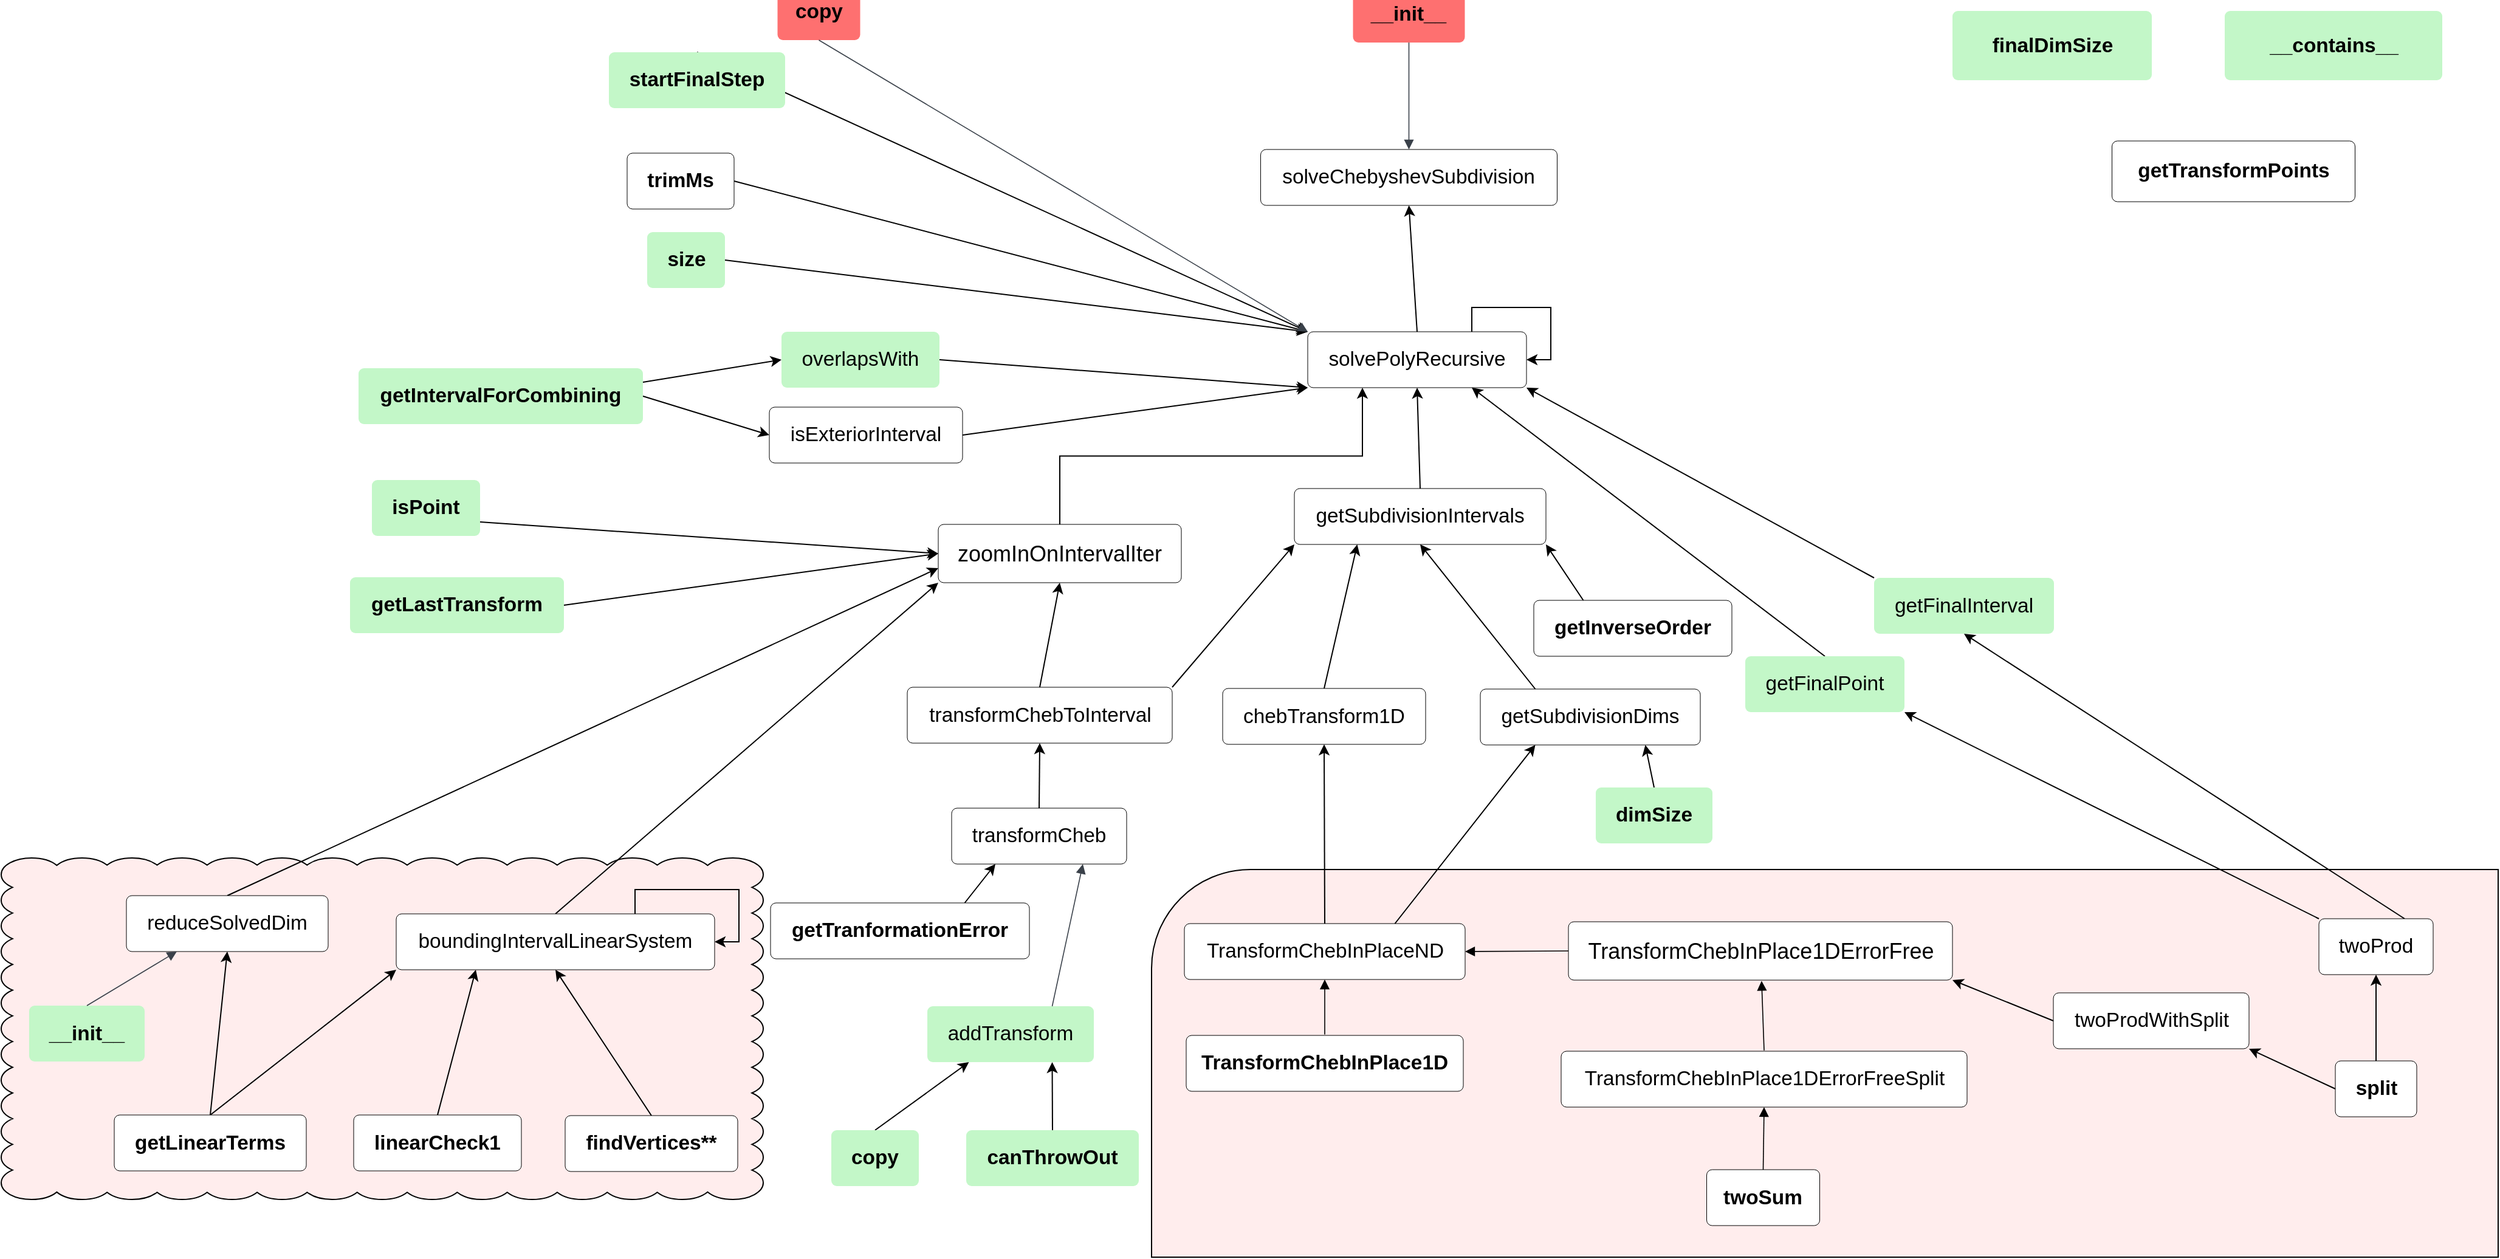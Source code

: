 <mxfile version="24.4.10" type="github">
  <diagram name="Page-1" id="2xOBJ3lYpVCcmvuiTEMW">
    <mxGraphModel dx="2448" dy="3115" grid="0" gridSize="10" guides="1" tooltips="1" connect="1" arrows="1" fold="1" page="0" pageScale="1" pageWidth="850" pageHeight="1100" math="0" shadow="0">
      <root>
        <mxCell id="0" />
        <mxCell id="1" parent="0" />
        <mxCell id="wNC5jkK5HLdgZE02Q9-H-7" value="" style="verticalLabelPosition=bottom;verticalAlign=top;html=1;shape=mxgraph.basic.corner_round_rect;dx=40.7;whiteSpace=wrap;fillColor=#FFEDED;" vertex="1" parent="1">
          <mxGeometry x="1089.5" y="-919.5" width="1108" height="319" as="geometry" />
        </mxCell>
        <mxCell id="wNC5jkK5HLdgZE02Q9-H-3" value="" style="whiteSpace=wrap;html=1;shape=mxgraph.basic.cloud_rect;fillColor=#FFEDED;" vertex="1" parent="1">
          <mxGeometry x="143" y="-929" width="627" height="281" as="geometry" />
        </mxCell>
        <mxCell id="gSzeJerURYjWZHmB3eWi-1" value="&lt;font style=&quot;font-size: 18px;&quot;&gt;TransformChebInPlace1DErrorFree&lt;/font&gt;" style="html=1;overflow=block;blockSpacing=1;whiteSpace=wrap;fontSize=16.7;spacing=9;rounded=1;absoluteArcSize=1;arcSize=9;strokeWidth=NaN;lucidId=dmvG5cYQ5Y~9;" parent="1" vertex="1">
          <mxGeometry x="1432.5" y="-876.5" width="316" height="48" as="geometry" />
        </mxCell>
        <mxCell id="gSzeJerURYjWZHmB3eWi-2" value="TransformChebInPlace1D" style="html=1;overflow=block;blockSpacing=1;whiteSpace=wrap;fontSize=16.7;fontStyle=1;spacing=9;rounded=1;absoluteArcSize=1;arcSize=9;strokeWidth=NaN;lucidId=knvGi8C9Tio3;" parent="1" vertex="1">
          <mxGeometry x="1118" y="-783" width="228" height="46" as="geometry" />
        </mxCell>
        <mxCell id="gSzeJerURYjWZHmB3eWi-3" value="TransformChebInPlace1DErrorFreeSplit" style="html=1;overflow=block;blockSpacing=1;whiteSpace=wrap;fontSize=16.7;spacing=9;rounded=1;absoluteArcSize=1;arcSize=9;strokeWidth=NaN;lucidId=InvGvLh.hRAc;" parent="1" vertex="1">
          <mxGeometry x="1426.5" y="-770" width="334" height="46" as="geometry" />
        </mxCell>
        <mxCell id="TFieeq6qcoloKsAf0FWk-28" style="edgeStyle=orthogonalEdgeStyle;rounded=0;orthogonalLoop=1;jettySize=auto;html=1;exitX=0.25;exitY=0;exitDx=0;exitDy=0;entryX=0.5;entryY=1;entryDx=0;entryDy=0;noEdgeStyle=1;orthogonal=1;" parent="1" source="gSzeJerURYjWZHmB3eWi-39" target="gSzeJerURYjWZHmB3eWi-36" edge="1">
          <mxGeometry relative="1" as="geometry">
            <mxPoint x="1819.5" y="-879.0" as="targetPoint" />
          </mxGeometry>
        </mxCell>
        <mxCell id="gSzeJerURYjWZHmB3eWi-70" style="edgeStyle=orthogonalEdgeStyle;rounded=0;orthogonalLoop=1;jettySize=auto;html=1;exitX=0.5;exitY=0;exitDx=0;exitDy=0;entryX=0.75;entryY=1;entryDx=0;entryDy=0;noEdgeStyle=1;orthogonal=1;" parent="1" source="gSzeJerURYjWZHmB3eWi-6" target="gSzeJerURYjWZHmB3eWi-7" edge="1">
          <mxGeometry relative="1" as="geometry" />
        </mxCell>
        <mxCell id="gSzeJerURYjWZHmB3eWi-6" value="&lt;b&gt;canThrowOut&lt;/b&gt;" style="html=1;overflow=block;blockSpacing=1;whiteSpace=wrap;fontSize=16.7;spacing=9;strokeColor=#unset;fillOpacity=100;rounded=1;absoluteArcSize=1;arcSize=9;fillColor=#c3f7c8;strokeWidth=NaN;lucidId=buvGreV.Rbld;" parent="1" vertex="1">
          <mxGeometry x="937" y="-705" width="142" height="46" as="geometry" />
        </mxCell>
        <mxCell id="TFieeq6qcoloKsAf0FWk-25" style="edgeStyle=orthogonalEdgeStyle;rounded=0;orthogonalLoop=1;jettySize=auto;html=1;exitX=1;exitY=0.5;exitDx=0;exitDy=0;entryX=0;entryY=0.5;entryDx=0;entryDy=0;noEdgeStyle=1;orthogonal=1;" parent="1" source="gSzeJerURYjWZHmB3eWi-8" target="gSzeJerURYjWZHmB3eWi-35" edge="1">
          <mxGeometry relative="1" as="geometry" />
        </mxCell>
        <mxCell id="gSzeJerURYjWZHmB3eWi-8" value="&lt;b&gt;getLastTransform&lt;/b&gt;" style="html=1;overflow=block;blockSpacing=1;whiteSpace=wrap;fontSize=16.7;spacing=9;strokeColor=#unset;fillOpacity=100;rounded=1;absoluteArcSize=1;arcSize=9;fillColor=#c3f7c8;strokeWidth=NaN;lucidId=nuvG4u6pJSBF;" parent="1" vertex="1">
          <mxGeometry x="430" y="-1160" width="176" height="46" as="geometry" />
        </mxCell>
        <mxCell id="gSzeJerURYjWZHmB3eWi-73" style="edgeStyle=orthogonalEdgeStyle;rounded=0;orthogonalLoop=1;jettySize=auto;html=1;exitX=1;exitY=0.5;exitDx=0;exitDy=0;entryX=0;entryY=0;entryDx=0;entryDy=0;noEdgeStyle=1;orthogonal=1;" parent="1" source="gSzeJerURYjWZHmB3eWi-9" target="gSzeJerURYjWZHmB3eWi-42" edge="1">
          <mxGeometry relative="1" as="geometry" />
        </mxCell>
        <mxCell id="gSzeJerURYjWZHmB3eWi-9" value="&lt;b&gt;size&lt;/b&gt;" style="html=1;overflow=block;blockSpacing=1;whiteSpace=wrap;fontSize=16.7;spacing=9;strokeColor=#unset;fillOpacity=100;rounded=1;absoluteArcSize=1;arcSize=9;fillColor=#c3f7c8;strokeWidth=NaN;lucidId=puvGT1JNjFwU;" parent="1" vertex="1">
          <mxGeometry x="674.5" y="-1444" width="64" height="46" as="geometry" />
        </mxCell>
        <mxCell id="gSzeJerURYjWZHmB3eWi-74" style="edgeStyle=orthogonalEdgeStyle;rounded=0;orthogonalLoop=1;jettySize=auto;html=1;exitX=0.5;exitY=0;exitDx=0;exitDy=0;entryX=0.75;entryY=1;entryDx=0;entryDy=0;noEdgeStyle=1;orthogonal=1;" parent="1" source="gSzeJerURYjWZHmB3eWi-10" target="gSzeJerURYjWZHmB3eWi-39" edge="1">
          <mxGeometry relative="1" as="geometry" />
        </mxCell>
        <mxCell id="gSzeJerURYjWZHmB3eWi-10" value="&lt;b&gt;dimSize&lt;/b&gt;" style="html=1;overflow=block;blockSpacing=1;whiteSpace=wrap;fontSize=16.7;spacing=9;strokeColor=#unset;fillOpacity=100;rounded=1;absoluteArcSize=1;arcSize=9;fillColor=#c3f7c8;strokeWidth=NaN;lucidId=quvGLQl-J0F1;" parent="1" vertex="1">
          <mxGeometry x="1455" y="-987" width="96" height="46" as="geometry" />
        </mxCell>
        <mxCell id="gSzeJerURYjWZHmB3eWi-11" value="&lt;b&gt;finalDimSize&lt;/b&gt;" style="html=1;overflow=block;blockSpacing=1;whiteSpace=wrap;fontSize=16.7;spacing=9;strokeColor=#unset;fillOpacity=100;rounded=1;absoluteArcSize=1;arcSize=9;fillColor=#c3f7c8;strokeWidth=NaN;lucidId=quvGL2XS0uKx;" parent="1" vertex="1">
          <mxGeometry x="1748.5" y="-1626" width="164" height="57" as="geometry" />
        </mxCell>
        <mxCell id="gSzeJerURYjWZHmB3eWi-76" style="edgeStyle=orthogonalEdgeStyle;rounded=0;orthogonalLoop=1;jettySize=auto;html=1;exitX=0.5;exitY=0;exitDx=0;exitDy=0;entryX=0.25;entryY=1;entryDx=0;entryDy=0;noEdgeStyle=1;orthogonal=1;" parent="1" source="gSzeJerURYjWZHmB3eWi-12" target="gSzeJerURYjWZHmB3eWi-7" edge="1">
          <mxGeometry relative="1" as="geometry" />
        </mxCell>
        <mxCell id="gSzeJerURYjWZHmB3eWi-77" style="edgeStyle=orthogonalEdgeStyle;rounded=0;orthogonalLoop=1;jettySize=auto;html=1;exitX=1;exitY=0;exitDx=0;exitDy=0;entryX=0;entryY=1;entryDx=0;entryDy=0;noEdgeStyle=1;orthogonal=1;" parent="1" source="gSzeJerURYjWZHmB3eWi-32" target="gSzeJerURYjWZHmB3eWi-36" edge="1">
          <mxGeometry relative="1" as="geometry" />
        </mxCell>
        <mxCell id="gSzeJerURYjWZHmB3eWi-13" value="&lt;b&gt;__init__&lt;/b&gt;" style="html=1;overflow=block;blockSpacing=1;whiteSpace=wrap;fontSize=16.7;spacing=9;strokeColor=#unset;fillOpacity=100;rounded=1;absoluteArcSize=1;arcSize=9;fillColor=#c3f7c8;strokeWidth=NaN;lucidId=suvG-t2MyoY1;" parent="1" vertex="1">
          <mxGeometry x="166" y="-807.5" width="95" height="46" as="geometry" />
        </mxCell>
        <mxCell id="gSzeJerURYjWZHmB3eWi-67" style="edgeStyle=orthogonalEdgeStyle;rounded=0;orthogonalLoop=1;jettySize=auto;html=1;entryX=1;entryY=1;entryDx=0;entryDy=0;noEdgeStyle=1;orthogonal=1;" parent="1" source="gSzeJerURYjWZHmB3eWi-14" target="gSzeJerURYjWZHmB3eWi-42" edge="1">
          <mxGeometry relative="1" as="geometry" />
        </mxCell>
        <mxCell id="gSzeJerURYjWZHmB3eWi-14" value="getFinalInterval" style="html=1;overflow=block;blockSpacing=1;whiteSpace=wrap;fontSize=16.7;spacing=9;strokeColor=#unset;fillOpacity=100;rounded=1;absoluteArcSize=1;arcSize=9;fillColor=#c3f7c8;strokeWidth=NaN;lucidId=suvGv4NV8.5e;" parent="1" vertex="1">
          <mxGeometry x="1684.001" y="-1159.5" width="148" height="46" as="geometry" />
        </mxCell>
        <mxCell id="gSzeJerURYjWZHmB3eWi-71" style="edgeStyle=orthogonalEdgeStyle;rounded=0;orthogonalLoop=1;jettySize=auto;html=1;exitX=0.5;exitY=0;exitDx=0;exitDy=0;entryX=0.75;entryY=1;entryDx=0;entryDy=0;noEdgeStyle=1;orthogonal=1;" parent="1" source="gSzeJerURYjWZHmB3eWi-15" target="gSzeJerURYjWZHmB3eWi-42" edge="1">
          <mxGeometry relative="1" as="geometry" />
        </mxCell>
        <mxCell id="gSzeJerURYjWZHmB3eWi-15" value="getFinalPoint" style="html=1;overflow=block;blockSpacing=1;whiteSpace=wrap;fontSize=16.7;spacing=9;strokeColor=#unset;fillOpacity=100;rounded=1;absoluteArcSize=1;arcSize=9;fillColor=#c3f7c8;strokeWidth=NaN;lucidId=tuvGn-9A5tx1;" parent="1" vertex="1">
          <mxGeometry x="1578" y="-1095" width="131" height="46" as="geometry" />
        </mxCell>
        <mxCell id="gSzeJerURYjWZHmB3eWi-16" value="&lt;b&gt;__contains__&lt;/b&gt;" style="html=1;overflow=block;blockSpacing=1;whiteSpace=wrap;fontSize=16.7;spacing=9;strokeColor=#unset;fillOpacity=100;rounded=1;absoluteArcSize=1;arcSize=9;fillColor=#c3f7c8;strokeWidth=NaN;lucidId=6wvGI3m5uPQ6;" parent="1" vertex="1">
          <mxGeometry x="1972.5" y="-1626" width="179" height="57" as="geometry" />
        </mxCell>
        <mxCell id="gSzeJerURYjWZHmB3eWi-85" style="edgeStyle=orthogonalEdgeStyle;rounded=0;orthogonalLoop=1;jettySize=auto;html=1;exitX=1;exitY=0.5;exitDx=0;exitDy=0;entryX=0;entryY=1;entryDx=0;entryDy=0;noEdgeStyle=1;orthogonal=1;" parent="1" source="gSzeJerURYjWZHmB3eWi-17" target="gSzeJerURYjWZHmB3eWi-42" edge="1">
          <mxGeometry relative="1" as="geometry" />
        </mxCell>
        <mxCell id="gSzeJerURYjWZHmB3eWi-17" value="overlapsWith" style="html=1;overflow=block;blockSpacing=1;whiteSpace=wrap;fontSize=16.7;spacing=9;strokeColor=#unset;fillOpacity=100;rounded=1;absoluteArcSize=1;arcSize=9;fillColor=#c3f7c8;strokeWidth=NaN;lucidId=6wvGPlVbQx5Q;" parent="1" vertex="1">
          <mxGeometry x="785" y="-1362" width="130" height="46" as="geometry" />
        </mxCell>
        <mxCell id="gSzeJerURYjWZHmB3eWi-86" style="edgeStyle=orthogonalEdgeStyle;rounded=0;orthogonalLoop=1;jettySize=auto;html=1;exitX=1;exitY=0.75;exitDx=0;exitDy=0;entryX=0;entryY=0.5;entryDx=0;entryDy=0;noEdgeStyle=1;orthogonal=1;" parent="1" source="gSzeJerURYjWZHmB3eWi-18" target="gSzeJerURYjWZHmB3eWi-35" edge="1">
          <mxGeometry relative="1" as="geometry" />
        </mxCell>
        <mxCell id="gSzeJerURYjWZHmB3eWi-18" value="&lt;b&gt;isPoint&lt;/b&gt;" style="html=1;overflow=block;blockSpacing=1;whiteSpace=wrap;fontSize=16.7;spacing=9;strokeColor=#unset;fillOpacity=100;rounded=1;absoluteArcSize=1;arcSize=9;fillColor=#c3f7c8;strokeWidth=NaN;lucidId=7wvGUOvPoK2R;" parent="1" vertex="1">
          <mxGeometry x="448" y="-1240" width="89" height="46" as="geometry" />
        </mxCell>
        <mxCell id="gSzeJerURYjWZHmB3eWi-88" style="edgeStyle=orthogonalEdgeStyle;rounded=0;orthogonalLoop=1;jettySize=auto;html=1;exitX=0.5;exitY=0;exitDx=0;exitDy=0;noEdgeStyle=1;orthogonal=1;entryX=0;entryY=0;entryDx=0;entryDy=0;" parent="1" source="gSzeJerURYjWZHmB3eWi-19" target="gSzeJerURYjWZHmB3eWi-42" edge="1">
          <mxGeometry relative="1" as="geometry">
            <mxPoint x="1246" y="-1338" as="targetPoint" />
          </mxGeometry>
        </mxCell>
        <mxCell id="gSzeJerURYjWZHmB3eWi-19" value="&lt;b&gt;startFinalStep&lt;/b&gt;" style="html=1;overflow=block;blockSpacing=1;whiteSpace=wrap;fontSize=16.7;spacing=9;strokeColor=#unset;fillOpacity=100;rounded=1;absoluteArcSize=1;arcSize=9;fillColor=#c3f7c8;strokeWidth=NaN;lucidId=BxvG~84AOXuV;" parent="1" vertex="1">
          <mxGeometry x="643" y="-1592" width="145" height="46" as="geometry" />
        </mxCell>
        <mxCell id="gSzeJerURYjWZHmB3eWi-84" style="edgeStyle=orthogonalEdgeStyle;rounded=0;orthogonalLoop=1;jettySize=auto;html=1;exitX=1;exitY=0.25;exitDx=0;exitDy=0;entryX=0;entryY=0.5;entryDx=0;entryDy=0;noEdgeStyle=1;orthogonal=1;" parent="1" source="gSzeJerURYjWZHmB3eWi-20" target="gSzeJerURYjWZHmB3eWi-17" edge="1">
          <mxGeometry relative="1" as="geometry" />
        </mxCell>
        <mxCell id="gSzeJerURYjWZHmB3eWi-89" style="edgeStyle=orthogonalEdgeStyle;rounded=0;orthogonalLoop=1;jettySize=auto;html=1;exitX=1;exitY=0.5;exitDx=0;exitDy=0;noEdgeStyle=1;orthogonal=1;entryX=0;entryY=0.5;entryDx=0;entryDy=0;" parent="1" source="gSzeJerURYjWZHmB3eWi-20" target="gSzeJerURYjWZHmB3eWi-43" edge="1">
          <mxGeometry relative="1" as="geometry" />
        </mxCell>
        <mxCell id="gSzeJerURYjWZHmB3eWi-20" value="&lt;b&gt;getIntervalForCombining&lt;/b&gt;" style="html=1;overflow=block;blockSpacing=1;whiteSpace=wrap;fontSize=16.7;spacing=9;strokeColor=#unset;fillOpacity=100;rounded=1;absoluteArcSize=1;arcSize=9;fillColor=#c3f7c8;strokeWidth=NaN;lucidId=JxvG9e4FdInQ;" parent="1" vertex="1">
          <mxGeometry x="437" y="-1332" width="234" height="46" as="geometry" />
        </mxCell>
        <mxCell id="gSzeJerURYjWZHmB3eWi-93" style="edgeStyle=orthogonalEdgeStyle;rounded=0;orthogonalLoop=1;jettySize=auto;html=1;exitX=0.5;exitY=0;exitDx=0;exitDy=0;entryX=0.5;entryY=1;entryDx=0;entryDy=0;noEdgeStyle=1;orthogonal=1;" parent="1" source="gSzeJerURYjWZHmB3eWi-21" target="gSzeJerURYjWZHmB3eWi-24" edge="1">
          <mxGeometry relative="1" as="geometry" />
        </mxCell>
        <mxCell id="gSzeJerURYjWZHmB3eWi-21" value="&lt;b&gt;findVertices**&lt;/b&gt;" style="html=1;overflow=block;blockSpacing=1;whiteSpace=wrap;fontSize=16.7;spacing=9;rounded=1;absoluteArcSize=1;arcSize=9;strokeWidth=NaN;lucidId=LxvGKE6caGs9;" parent="1" vertex="1">
          <mxGeometry x="607" y="-717" width="142" height="46" as="geometry" />
        </mxCell>
        <mxCell id="gSzeJerURYjWZHmB3eWi-91" style="edgeStyle=orthogonalEdgeStyle;rounded=0;orthogonalLoop=1;jettySize=auto;html=1;exitX=0.5;exitY=0;exitDx=0;exitDy=0;noEdgeStyle=1;orthogonal=1;" parent="1" source="gSzeJerURYjWZHmB3eWi-22" target="gSzeJerURYjWZHmB3eWi-24" edge="1">
          <mxGeometry relative="1" as="geometry" />
        </mxCell>
        <mxCell id="gSzeJerURYjWZHmB3eWi-92" style="edgeStyle=orthogonalEdgeStyle;rounded=0;orthogonalLoop=1;jettySize=auto;html=1;exitX=0.5;exitY=0;exitDx=0;exitDy=0;entryX=0.5;entryY=1;entryDx=0;entryDy=0;noEdgeStyle=1;orthogonal=1;" parent="1" source="gSzeJerURYjWZHmB3eWi-22" target="gSzeJerURYjWZHmB3eWi-33" edge="1">
          <mxGeometry relative="1" as="geometry" />
        </mxCell>
        <mxCell id="gSzeJerURYjWZHmB3eWi-22" value="&lt;b&gt;getLinearTerms&lt;/b&gt;" style="html=1;overflow=block;blockSpacing=1;whiteSpace=wrap;fontSize=16.7;spacing=9;rounded=1;absoluteArcSize=1;arcSize=9;strokeWidth=NaN;lucidId=MxvGIrtS~3qU;" parent="1" vertex="1">
          <mxGeometry x="236" y="-717.5" width="158" height="46" as="geometry" />
        </mxCell>
        <mxCell id="gSzeJerURYjWZHmB3eWi-94" style="edgeStyle=orthogonalEdgeStyle;rounded=0;orthogonalLoop=1;jettySize=auto;html=1;exitX=0.5;exitY=0;exitDx=0;exitDy=0;entryX=0.25;entryY=1;entryDx=0;entryDy=0;noEdgeStyle=1;orthogonal=1;" parent="1" source="gSzeJerURYjWZHmB3eWi-23" target="gSzeJerURYjWZHmB3eWi-24" edge="1">
          <mxGeometry relative="1" as="geometry" />
        </mxCell>
        <mxCell id="gSzeJerURYjWZHmB3eWi-23" value="&lt;b&gt;linearCheck1&lt;/b&gt;" style="html=1;overflow=block;blockSpacing=1;whiteSpace=wrap;fontSize=16.7;spacing=9;rounded=1;absoluteArcSize=1;arcSize=9;strokeWidth=NaN;lucidId=wzvGRfacYVgM;" parent="1" vertex="1">
          <mxGeometry x="433" y="-717.5" width="138" height="46" as="geometry" />
        </mxCell>
        <mxCell id="gSzeJerURYjWZHmB3eWi-96" style="edgeStyle=orthogonalEdgeStyle;rounded=0;orthogonalLoop=1;jettySize=auto;html=1;exitX=0.5;exitY=0;exitDx=0;exitDy=0;entryX=0;entryY=1;entryDx=0;entryDy=0;noEdgeStyle=1;orthogonal=1;" parent="1" source="gSzeJerURYjWZHmB3eWi-24" target="gSzeJerURYjWZHmB3eWi-35" edge="1">
          <mxGeometry relative="1" as="geometry" />
        </mxCell>
        <mxCell id="gSzeJerURYjWZHmB3eWi-24" value="boundingIntervalLinearSystem" style="html=1;overflow=block;blockSpacing=1;whiteSpace=wrap;fontSize=16.7;spacing=9;rounded=1;absoluteArcSize=1;arcSize=9;strokeWidth=NaN;lucidId=xzvGvidBtGLh;" parent="1" vertex="1">
          <mxGeometry x="468" y="-883" width="262" height="46" as="geometry" />
        </mxCell>
        <mxCell id="gSzeJerURYjWZHmB3eWi-25" value="twoSum" style="html=1;overflow=block;blockSpacing=1;whiteSpace=wrap;fontSize=16.7;fontStyle=1;spacing=9;rounded=1;absoluteArcSize=1;arcSize=9;strokeWidth=NaN;lucidId=yzvG6f040fgA;direction=south;" parent="1" vertex="1">
          <mxGeometry x="1546.25" y="-672.5" width="93" height="46" as="geometry" />
        </mxCell>
        <mxCell id="TFieeq6qcoloKsAf0FWk-13" style="edgeStyle=orthogonalEdgeStyle;rounded=0;orthogonalLoop=1;jettySize=auto;html=1;exitX=0;exitY=0.5;exitDx=0;exitDy=0;entryX=1;entryY=1;entryDx=0;entryDy=0;noEdgeStyle=1;orthogonal=1;" parent="1" source="gSzeJerURYjWZHmB3eWi-26" target="gSzeJerURYjWZHmB3eWi-1" edge="1">
          <mxGeometry relative="1" as="geometry" />
        </mxCell>
        <mxCell id="gSzeJerURYjWZHmB3eWi-26" value="twoProdWithSplit" style="html=1;overflow=block;blockSpacing=1;whiteSpace=wrap;fontSize=16.7;spacing=9;rounded=1;absoluteArcSize=1;arcSize=9;strokeWidth=NaN;lucidId=VDvGAaUtZtoz;" parent="1" vertex="1">
          <mxGeometry x="1831.5" y="-818" width="161" height="46" as="geometry" />
        </mxCell>
        <mxCell id="TFieeq6qcoloKsAf0FWk-10" style="edgeStyle=orthogonalEdgeStyle;rounded=0;orthogonalLoop=1;jettySize=auto;html=1;exitX=0.75;exitY=0;exitDx=0;exitDy=0;entryX=0.5;entryY=1;entryDx=0;entryDy=0;noEdgeStyle=1;orthogonal=1;" parent="1" source="gSzeJerURYjWZHmB3eWi-27" target="gSzeJerURYjWZHmB3eWi-14" edge="1">
          <mxGeometry relative="1" as="geometry" />
        </mxCell>
        <mxCell id="TFieeq6qcoloKsAf0FWk-11" style="edgeStyle=orthogonalEdgeStyle;rounded=0;orthogonalLoop=1;jettySize=auto;html=1;exitX=0;exitY=0;exitDx=0;exitDy=0;entryX=1;entryY=1;entryDx=0;entryDy=0;noEdgeStyle=1;orthogonal=1;" parent="1" source="gSzeJerURYjWZHmB3eWi-27" target="gSzeJerURYjWZHmB3eWi-15" edge="1">
          <mxGeometry relative="1" as="geometry" />
        </mxCell>
        <mxCell id="gSzeJerURYjWZHmB3eWi-27" value="&lt;span style=&quot;font-weight: normal;&quot;&gt;twoProd&lt;/span&gt;" style="html=1;overflow=block;blockSpacing=1;whiteSpace=wrap;fontSize=16.7;fontStyle=1;spacing=9;rounded=1;absoluteArcSize=1;arcSize=9;strokeWidth=NaN;lucidId=VDvGA5.Qc8Cz;" parent="1" vertex="1">
          <mxGeometry x="2050" y="-879" width="94" height="46" as="geometry" />
        </mxCell>
        <mxCell id="TFieeq6qcoloKsAf0FWk-7" style="edgeStyle=orthogonalEdgeStyle;rounded=0;orthogonalLoop=1;jettySize=auto;html=1;exitX=0.5;exitY=0;exitDx=0;exitDy=0;entryX=0.5;entryY=1;entryDx=0;entryDy=0;noEdgeStyle=1;orthogonal=1;" parent="1" source="gSzeJerURYjWZHmB3eWi-28" target="gSzeJerURYjWZHmB3eWi-27" edge="1">
          <mxGeometry relative="1" as="geometry" />
        </mxCell>
        <mxCell id="TFieeq6qcoloKsAf0FWk-8" style="edgeStyle=orthogonalEdgeStyle;rounded=0;orthogonalLoop=1;jettySize=auto;html=1;exitX=0;exitY=0.5;exitDx=0;exitDy=0;entryX=1;entryY=1;entryDx=0;entryDy=0;noEdgeStyle=1;orthogonal=1;" parent="1" source="gSzeJerURYjWZHmB3eWi-28" target="gSzeJerURYjWZHmB3eWi-26" edge="1">
          <mxGeometry relative="1" as="geometry" />
        </mxCell>
        <mxCell id="gSzeJerURYjWZHmB3eWi-28" value="&lt;b&gt;split&lt;/b&gt;" style="html=1;overflow=block;blockSpacing=1;whiteSpace=wrap;fontSize=16.7;spacing=9;rounded=1;absoluteArcSize=1;arcSize=9;strokeWidth=NaN;lucidId=WDvGiFP1AxDj;" parent="1" vertex="1">
          <mxGeometry x="2063.5" y="-762" width="67" height="46" as="geometry" />
        </mxCell>
        <mxCell id="gSzeJerURYjWZHmB3eWi-29" value="&lt;b&gt;getTransformPoints&lt;/b&gt;" style="html=1;overflow=block;blockSpacing=1;whiteSpace=wrap;fontSize=16.7;spacing=9;rounded=1;absoluteArcSize=1;arcSize=9;strokeWidth=NaN;lucidId=fEvGb1Bfr2xH;" parent="1" vertex="1">
          <mxGeometry x="1879.75" y="-1519" width="200" height="50" as="geometry" />
        </mxCell>
        <mxCell id="TFieeq6qcoloKsAf0FWk-14" style="edgeStyle=orthogonalEdgeStyle;rounded=0;orthogonalLoop=1;jettySize=auto;html=1;exitX=0.75;exitY=0;exitDx=0;exitDy=0;entryX=0.25;entryY=1;entryDx=0;entryDy=0;noEdgeStyle=1;orthogonal=1;" parent="1" source="gSzeJerURYjWZHmB3eWi-30" target="gSzeJerURYjWZHmB3eWi-31" edge="1">
          <mxGeometry relative="1" as="geometry" />
        </mxCell>
        <mxCell id="gSzeJerURYjWZHmB3eWi-30" value="&lt;b&gt;getTranformationError&lt;/b&gt;" style="html=1;overflow=block;blockSpacing=1;whiteSpace=wrap;fontSize=16.7;spacing=9;rounded=1;absoluteArcSize=1;arcSize=9;strokeWidth=NaN;lucidId=pEvGscRFcPzu;" parent="1" vertex="1">
          <mxGeometry x="776" y="-892" width="213" height="46" as="geometry" />
        </mxCell>
        <mxCell id="TFieeq6qcoloKsAf0FWk-16" style="edgeStyle=orthogonalEdgeStyle;rounded=0;orthogonalLoop=1;jettySize=auto;html=1;exitX=0.5;exitY=0;exitDx=0;exitDy=0;entryX=0.5;entryY=1;entryDx=0;entryDy=0;noEdgeStyle=1;orthogonal=1;" parent="1" source="gSzeJerURYjWZHmB3eWi-31" target="gSzeJerURYjWZHmB3eWi-32" edge="1">
          <mxGeometry relative="1" as="geometry" />
        </mxCell>
        <mxCell id="TFieeq6qcoloKsAf0FWk-18" style="edgeStyle=orthogonalEdgeStyle;rounded=0;orthogonalLoop=1;jettySize=auto;html=1;exitX=0.5;exitY=0;exitDx=0;exitDy=0;entryX=0.5;entryY=1;entryDx=0;entryDy=0;noEdgeStyle=1;orthogonal=1;" parent="1" source="gSzeJerURYjWZHmB3eWi-32" target="gSzeJerURYjWZHmB3eWi-35" edge="1">
          <mxGeometry relative="1" as="geometry" />
        </mxCell>
        <mxCell id="gSzeJerURYjWZHmB3eWi-97" style="edgeStyle=orthogonalEdgeStyle;rounded=0;orthogonalLoop=1;jettySize=auto;html=1;exitX=0.5;exitY=0;exitDx=0;exitDy=0;entryX=0;entryY=0.75;entryDx=0;entryDy=0;noEdgeStyle=1;orthogonal=1;" parent="1" source="gSzeJerURYjWZHmB3eWi-33" target="gSzeJerURYjWZHmB3eWi-35" edge="1">
          <mxGeometry relative="1" as="geometry" />
        </mxCell>
        <mxCell id="gSzeJerURYjWZHmB3eWi-33" value="reduceSolvedDim" style="html=1;overflow=block;blockSpacing=1;whiteSpace=wrap;fontSize=16.7;spacing=9;rounded=1;absoluteArcSize=1;arcSize=9;strokeWidth=NaN;lucidId=SEvGeNP.ry0q;" parent="1" vertex="1">
          <mxGeometry x="246" y="-898" width="166" height="46" as="geometry" />
        </mxCell>
        <mxCell id="TFieeq6qcoloKsAf0FWk-27" style="edgeStyle=orthogonalEdgeStyle;rounded=0;orthogonalLoop=1;jettySize=auto;html=1;exitX=0.5;exitY=0;exitDx=0;exitDy=0;entryX=0.25;entryY=1;entryDx=0;entryDy=0;noEdgeStyle=1;orthogonal=1;" parent="1" source="gSzeJerURYjWZHmB3eWi-34" target="gSzeJerURYjWZHmB3eWi-36" edge="1">
          <mxGeometry relative="1" as="geometry" />
        </mxCell>
        <mxCell id="gSzeJerURYjWZHmB3eWi-34" value="chebTransform1D" style="html=1;overflow=block;blockSpacing=1;whiteSpace=wrap;fontSize=16.7;spacing=9;rounded=1;absoluteArcSize=1;arcSize=9;strokeWidth=NaN;lucidId=tFvGEyg3GKGr;" parent="1" vertex="1">
          <mxGeometry x="1148" y="-1068.5" width="167" height="46" as="geometry" />
        </mxCell>
        <mxCell id="TFieeq6qcoloKsAf0FWk-97" style="edgeStyle=orthogonalEdgeStyle;rounded=0;orthogonalLoop=1;jettySize=auto;html=1;exitX=0.5;exitY=0;exitDx=0;exitDy=0;entryX=0.25;entryY=1;entryDx=0;entryDy=0;" parent="1" source="gSzeJerURYjWZHmB3eWi-35" target="gSzeJerURYjWZHmB3eWi-42" edge="1">
          <mxGeometry relative="1" as="geometry" />
        </mxCell>
        <mxCell id="gSzeJerURYjWZHmB3eWi-35" value="&lt;font style=&quot;font-size: 18px;&quot;&gt;zoomInOnIntervalIter&lt;/font&gt;" style="html=1;overflow=block;blockSpacing=1;whiteSpace=wrap;fontSize=13;spacing=9;rounded=1;absoluteArcSize=1;arcSize=9;strokeWidth=NaN;lucidId=FFvGuSMelD0~;" parent="1" vertex="1">
          <mxGeometry x="914" y="-1203.5" width="200" height="48" as="geometry" />
        </mxCell>
        <mxCell id="TFieeq6qcoloKsAf0FWk-34" style="edgeStyle=orthogonalEdgeStyle;rounded=0;orthogonalLoop=1;jettySize=auto;html=1;exitX=0.5;exitY=0;exitDx=0;exitDy=0;entryX=0.5;entryY=1;entryDx=0;entryDy=0;noEdgeStyle=1;orthogonal=1;" parent="1" source="gSzeJerURYjWZHmB3eWi-36" target="gSzeJerURYjWZHmB3eWi-42" edge="1">
          <mxGeometry relative="1" as="geometry" />
        </mxCell>
        <mxCell id="gSzeJerURYjWZHmB3eWi-36" value="getSubdivisionIntervals" style="html=1;overflow=block;blockSpacing=1;whiteSpace=wrap;fontSize=16.7;spacing=9;rounded=1;absoluteArcSize=1;arcSize=9;strokeWidth=NaN;lucidId=HFvGc6xOQL68;" parent="1" vertex="1">
          <mxGeometry x="1207" y="-1233" width="207" height="46" as="geometry" />
        </mxCell>
        <mxCell id="TFieeq6qcoloKsAf0FWk-31" style="edgeStyle=orthogonalEdgeStyle;rounded=0;orthogonalLoop=1;jettySize=auto;html=1;exitX=0.25;exitY=0;exitDx=0;exitDy=0;entryX=1;entryY=1;entryDx=0;entryDy=0;noEdgeStyle=1;orthogonal=1;" parent="1" source="gSzeJerURYjWZHmB3eWi-38" target="gSzeJerURYjWZHmB3eWi-36" edge="1">
          <mxGeometry relative="1" as="geometry" />
        </mxCell>
        <mxCell id="gSzeJerURYjWZHmB3eWi-38" value="&lt;b&gt;getInverseOrder&lt;/b&gt;" style="html=1;overflow=block;blockSpacing=1;whiteSpace=wrap;fontSize=16.7;spacing=9;rounded=1;absoluteArcSize=1;arcSize=9;strokeWidth=NaN;lucidId=IFvGjFz1BOfG;" parent="1" vertex="1">
          <mxGeometry x="1404" y="-1141" width="163" height="46" as="geometry" />
        </mxCell>
        <mxCell id="gSzeJerURYjWZHmB3eWi-41" value="solveChebyshevSubdivision" style="html=1;overflow=block;blockSpacing=1;whiteSpace=wrap;fontSize=16.7;spacing=9;rounded=1;absoluteArcSize=1;arcSize=9;strokeWidth=NaN;lucidId=vGvGQogFolLe;" parent="1" vertex="1">
          <mxGeometry x="1179.25" y="-1512" width="244" height="46" as="geometry" />
        </mxCell>
        <mxCell id="TFieeq6qcoloKsAf0FWk-40" style="edgeStyle=orthogonalEdgeStyle;rounded=0;orthogonalLoop=1;jettySize=auto;html=1;exitX=0.5;exitY=0;exitDx=0;exitDy=0;entryX=0.5;entryY=1;entryDx=0;entryDy=0;noEdgeStyle=1;orthogonal=1;" parent="1" source="gSzeJerURYjWZHmB3eWi-42" target="gSzeJerURYjWZHmB3eWi-41" edge="1">
          <mxGeometry relative="1" as="geometry" />
        </mxCell>
        <mxCell id="gSzeJerURYjWZHmB3eWi-42" value="solvePolyRecursive" style="html=1;overflow=block;blockSpacing=1;whiteSpace=wrap;fontSize=16.7;spacing=9;rounded=1;absoluteArcSize=1;arcSize=9;strokeWidth=NaN;lucidId=yGvGxr4ZCtPq;" parent="1" vertex="1">
          <mxGeometry x="1218" y="-1362" width="180" height="46" as="geometry" />
        </mxCell>
        <mxCell id="TFieeq6qcoloKsAf0FWk-38" style="edgeStyle=orthogonalEdgeStyle;rounded=0;orthogonalLoop=1;jettySize=auto;html=1;exitX=1;exitY=0.5;exitDx=0;exitDy=0;entryX=0;entryY=1;entryDx=0;entryDy=0;noEdgeStyle=1;orthogonal=1;" parent="1" source="gSzeJerURYjWZHmB3eWi-43" target="gSzeJerURYjWZHmB3eWi-42" edge="1">
          <mxGeometry relative="1" as="geometry" />
        </mxCell>
        <mxCell id="gSzeJerURYjWZHmB3eWi-43" value="isExteriorInterval" style="html=1;overflow=block;blockSpacing=1;whiteSpace=wrap;fontSize=16.7;spacing=9;rounded=1;absoluteArcSize=1;arcSize=9;strokeWidth=NaN;lucidId=yGvGjepJpr3r;" parent="1" vertex="1">
          <mxGeometry x="775" y="-1300" width="159" height="46" as="geometry" />
        </mxCell>
        <mxCell id="TFieeq6qcoloKsAf0FWk-37" style="edgeStyle=orthogonalEdgeStyle;rounded=0;orthogonalLoop=1;jettySize=auto;html=1;exitX=1;exitY=0.5;exitDx=0;exitDy=0;entryX=0;entryY=0;entryDx=0;entryDy=0;noEdgeStyle=1;orthogonal=1;" parent="1" source="gSzeJerURYjWZHmB3eWi-44" target="gSzeJerURYjWZHmB3eWi-42" edge="1">
          <mxGeometry relative="1" as="geometry" />
        </mxCell>
        <mxCell id="gSzeJerURYjWZHmB3eWi-44" value="&lt;b&gt;trimMs&lt;/b&gt;" style="html=1;overflow=block;blockSpacing=1;whiteSpace=wrap;fontSize=16.7;spacing=9;rounded=1;absoluteArcSize=1;arcSize=9;strokeWidth=NaN;lucidId=AGvGpsZc1Ggb;" parent="1" vertex="1">
          <mxGeometry x="658" y="-1509" width="88" height="46" as="geometry" />
        </mxCell>
        <mxCell id="gSzeJerURYjWZHmB3eWi-45" value="__init__" style="html=1;overflow=block;blockSpacing=1;whiteSpace=wrap;fontSize=16.7;fontStyle=1;spacing=9;strokeColor=#unset;fillOpacity=100;rounded=1;absoluteArcSize=1;arcSize=9;fillColor=#fe7070;strokeWidth=NaN;lucidId=2HvGIrepVqW6;" parent="1" vertex="1">
          <mxGeometry x="1255.25" y="-1646" width="92" height="46" as="geometry" />
        </mxCell>
        <mxCell id="gSzeJerURYjWZHmB3eWi-47" value="copy" style="html=1;overflow=block;blockSpacing=1;whiteSpace=wrap;fontSize=16.7;fontStyle=1;spacing=9;strokeColor=#unset;fillOpacity=100;rounded=1;absoluteArcSize=1;arcSize=9;fillColor=#fe7070;strokeWidth=NaN;lucidId=qJvGjcbeHgxK;" parent="1" vertex="1">
          <mxGeometry x="781.75" y="-1648" width="68" height="46" as="geometry" />
        </mxCell>
        <mxCell id="gSzeJerURYjWZHmB3eWi-48" value="" style="html=1;jettySize=18;whiteSpace=wrap;fontSize=13;strokeOpacity=100;strokeWidth=0.8;rounded=1;arcSize=12;edgeStyle=orthogonalEdgeStyle;startArrow=none;endArrow=block;endFill=1;exitX=0.5;exitY=-0.013;exitPerimeter=0;entryX=0.503;entryY=1.014;entryPerimeter=0;lucidId=aLvGiIqN52hQ;noEdgeStyle=1;orthogonal=1;" parent="1" source="gSzeJerURYjWZHmB3eWi-3" target="gSzeJerURYjWZHmB3eWi-1" edge="1">
          <mxGeometry width="100" height="100" relative="1" as="geometry" />
        </mxCell>
        <mxCell id="gSzeJerURYjWZHmB3eWi-49" value="" style="html=1;jettySize=18;whiteSpace=wrap;fontSize=13;strokeOpacity=100;strokeWidth=0.8;rounded=1;arcSize=12;edgeStyle=orthogonalEdgeStyle;startArrow=none;endArrow=block;endFill=1;entryX=0.5;entryY=1;lucidId=JLvGypKGQDg3;noEdgeStyle=1;orthogonal=1;entryDx=0;entryDy=0;exitX=0;exitY=0.5;exitDx=0;exitDy=0;" parent="1" source="gSzeJerURYjWZHmB3eWi-25" target="gSzeJerURYjWZHmB3eWi-3" edge="1">
          <mxGeometry width="100" height="100" relative="1" as="geometry">
            <mxPoint x="1593" y="-664" as="sourcePoint" />
          </mxGeometry>
        </mxCell>
        <mxCell id="gSzeJerURYjWZHmB3eWi-51" value="" style="html=1;jettySize=18;whiteSpace=wrap;fontSize=13;strokeColor=#3a414a;strokeOpacity=100;strokeWidth=0.8;rounded=1;arcSize=12;edgeStyle=orthogonalEdgeStyle;startArrow=none;endArrow=block;endFill=1;exitX=0.5;exitY=1;entryX=0.5;entryY=0;lucidId=gNvGYQ8-unry;noEdgeStyle=1;orthogonal=1;entryDx=0;entryDy=0;exitDx=0;exitDy=0;" parent="1" source="gSzeJerURYjWZHmB3eWi-45" target="gSzeJerURYjWZHmB3eWi-41" edge="1">
          <mxGeometry width="100" height="100" relative="1" as="geometry" />
        </mxCell>
        <mxCell id="gSzeJerURYjWZHmB3eWi-52" value="" style="html=1;jettySize=18;whiteSpace=wrap;fontSize=13;strokeColor=#3a414a;strokeOpacity=100;strokeWidth=0.8;rounded=1;arcSize=12;edgeStyle=orthogonalEdgeStyle;startArrow=none;endArrow=block;endFill=1;exitX=0.5;exitY=1;lucidId=dOvG4CsjZo7m;noEdgeStyle=1;orthogonal=1;exitDx=0;exitDy=0;entryX=0;entryY=0;entryDx=0;entryDy=0;" parent="1" source="gSzeJerURYjWZHmB3eWi-47" target="gSzeJerURYjWZHmB3eWi-42" edge="1">
          <mxGeometry width="100" height="100" relative="1" as="geometry">
            <mxPoint x="1260" y="-1338" as="targetPoint" />
          </mxGeometry>
        </mxCell>
        <mxCell id="gSzeJerURYjWZHmB3eWi-53" value="" style="html=1;jettySize=18;whiteSpace=wrap;fontSize=13;strokeOpacity=100;strokeWidth=0.8;rounded=1;arcSize=12;edgeStyle=orthogonalEdgeStyle;startArrow=none;endArrow=block;endFill=1;exitX=0.5;exitY=-0.015;exitPerimeter=0;entryX=0.5;entryY=1;lucidId=VOvGhbf7ZBg6;noEdgeStyle=1;orthogonal=1;entryDx=0;entryDy=0;" parent="1" source="gSzeJerURYjWZHmB3eWi-2" target="gSzeJerURYjWZHmB3eWi-4" edge="1">
          <mxGeometry width="100" height="100" relative="1" as="geometry" />
        </mxCell>
        <mxCell id="gSzeJerURYjWZHmB3eWi-54" value="" style="html=1;jettySize=18;whiteSpace=wrap;fontSize=13;strokeOpacity=100;strokeWidth=0.8;rounded=1;arcSize=12;edgeStyle=orthogonalEdgeStyle;startArrow=none;endArrow=block;endFill=1;exitX=0;exitY=0.5;entryX=1;entryY=0.5;lucidId=SQvGfu-AFev~;noEdgeStyle=1;orthogonal=1;entryDx=0;entryDy=0;exitDx=0;exitDy=0;" parent="1" source="gSzeJerURYjWZHmB3eWi-1" target="gSzeJerURYjWZHmB3eWi-4" edge="1">
          <mxGeometry width="100" height="100" relative="1" as="geometry" />
        </mxCell>
        <mxCell id="gSzeJerURYjWZHmB3eWi-57" value="" style="html=1;jettySize=18;whiteSpace=wrap;fontSize=13;strokeColor=#3a414a;strokeOpacity=100;strokeWidth=0.8;rounded=1;arcSize=12;edgeStyle=orthogonalEdgeStyle;startArrow=none;endArrow=block;endFill=1;exitX=0.5;exitY=0;entryX=0.25;entryY=1;lucidId=iSvGZ8._N16R;noEdgeStyle=1;orthogonal=1;entryDx=0;entryDy=0;exitDx=0;exitDy=0;" parent="1" source="gSzeJerURYjWZHmB3eWi-13" target="gSzeJerURYjWZHmB3eWi-33" edge="1">
          <mxGeometry width="100" height="100" relative="1" as="geometry">
            <mxPoint x="245.75" y="-684.75" as="targetPoint" />
          </mxGeometry>
        </mxCell>
        <mxCell id="gSzeJerURYjWZHmB3eWi-95" style="edgeStyle=orthogonalEdgeStyle;rounded=0;orthogonalLoop=1;jettySize=auto;html=1;exitX=0.75;exitY=0;exitDx=0;exitDy=0;entryX=1;entryY=0.5;entryDx=0;entryDy=0;fillColor=#FF3705;" parent="1" source="gSzeJerURYjWZHmB3eWi-24" target="gSzeJerURYjWZHmB3eWi-24" edge="1">
          <mxGeometry relative="1" as="geometry" />
        </mxCell>
        <mxCell id="gSzeJerURYjWZHmB3eWi-4" value="TransformChebInPlaceND" style="html=1;overflow=block;blockSpacing=1;whiteSpace=wrap;fontSize=16.7;spacing=9;rounded=1;absoluteArcSize=1;arcSize=9;strokeWidth=NaN;lucidId=RnvGClwBoDEH;" parent="1" vertex="1">
          <mxGeometry x="1116.5" y="-875" width="231" height="46" as="geometry" />
        </mxCell>
        <mxCell id="gSzeJerURYjWZHmB3eWi-7" value="addTransform" style="html=1;overflow=block;blockSpacing=1;whiteSpace=wrap;fontSize=16.7;spacing=9;strokeColor=#unset;fillOpacity=100;rounded=1;absoluteArcSize=1;arcSize=9;fillColor=#c3f7c8;strokeWidth=NaN;lucidId=kuvG5MpnNNTo;" parent="1" vertex="1">
          <mxGeometry x="905" y="-807" width="137" height="46" as="geometry" />
        </mxCell>
        <mxCell id="TFieeq6qcoloKsAf0FWk-39" style="edgeStyle=orthogonalEdgeStyle;rounded=0;orthogonalLoop=1;jettySize=auto;html=1;exitX=0.75;exitY=0;exitDx=0;exitDy=0;entryX=1;entryY=0.5;entryDx=0;entryDy=0;" parent="1" source="gSzeJerURYjWZHmB3eWi-42" target="gSzeJerURYjWZHmB3eWi-42" edge="1">
          <mxGeometry relative="1" as="geometry" />
        </mxCell>
        <mxCell id="gSzeJerURYjWZHmB3eWi-32" value="transformChebToInterval" style="html=1;overflow=block;blockSpacing=1;whiteSpace=wrap;fontSize=16.7;spacing=9;rounded=1;absoluteArcSize=1;arcSize=9;strokeWidth=NaN;lucidId=IEvGRsLE.3P3;" parent="1" vertex="1">
          <mxGeometry x="888.5" y="-1069.5" width="218" height="46" as="geometry" />
        </mxCell>
        <mxCell id="gSzeJerURYjWZHmB3eWi-12" value="&lt;b&gt;copy&lt;/b&gt;" style="html=1;overflow=block;blockSpacing=1;whiteSpace=wrap;fontSize=16.7;spacing=9;strokeColor=#unset;fillOpacity=100;rounded=1;absoluteArcSize=1;arcSize=9;fillColor=#c3f7c8;strokeWidth=NaN;lucidId=ruvG1MH2ckTc;" parent="1" vertex="1">
          <mxGeometry x="826" y="-705" width="72" height="46" as="geometry" />
        </mxCell>
        <mxCell id="TFieeq6qcoloKsAf0FWk-67" value="" style="html=1;jettySize=18;whiteSpace=wrap;fontSize=13;strokeColor=#3a414a;strokeOpacity=100;strokeWidth=0.8;rounded=1;arcSize=12;edgeStyle=orthogonalEdgeStyle;startArrow=none;endArrow=block;endFill=1;exitX=0.75;exitY=0;entryX=0.75;entryY=1;lucidId=8TvGw6r7j~Gi;noEdgeStyle=1;orthogonal=1;entryDx=0;entryDy=0;exitDx=0;exitDy=0;" parent="1" source="gSzeJerURYjWZHmB3eWi-7" target="gSzeJerURYjWZHmB3eWi-31" edge="1">
          <mxGeometry width="100" height="100" relative="1" as="geometry">
            <mxPoint x="692" y="-565" as="sourcePoint" />
            <mxPoint x="1237" y="-1092" as="targetPoint" />
          </mxGeometry>
        </mxCell>
        <mxCell id="gSzeJerURYjWZHmB3eWi-31" value="transformCheb" style="html=1;overflow=block;blockSpacing=1;whiteSpace=wrap;fontSize=16.7;spacing=9;rounded=1;absoluteArcSize=1;arcSize=9;strokeWidth=NaN;lucidId=zEvG~qgvOHlg;" parent="1" vertex="1">
          <mxGeometry x="925" y="-970" width="144" height="46" as="geometry" />
        </mxCell>
        <mxCell id="TFieeq6qcoloKsAf0FWk-82" value="" style="edgeStyle=orthogonalEdgeStyle;rounded=0;orthogonalLoop=1;jettySize=auto;html=1;exitX=0.75;exitY=0;exitDx=0;exitDy=0;entryX=0.25;entryY=1;entryDx=0;entryDy=0;noEdgeStyle=1;orthogonal=1;" parent="1" source="gSzeJerURYjWZHmB3eWi-4" target="gSzeJerURYjWZHmB3eWi-39" edge="1">
          <mxGeometry relative="1" as="geometry">
            <mxPoint x="1392" y="-810" as="sourcePoint" />
            <mxPoint x="1392" y="-988" as="targetPoint" />
          </mxGeometry>
        </mxCell>
        <mxCell id="gSzeJerURYjWZHmB3eWi-39" value="getSubdivisionDims" style="html=1;overflow=block;blockSpacing=1;whiteSpace=wrap;fontSize=16.7;spacing=9;rounded=1;absoluteArcSize=1;arcSize=9;strokeWidth=NaN;lucidId=IFvGn9nHgf3C;" parent="1" vertex="1">
          <mxGeometry x="1360" y="-1068" width="181" height="46" as="geometry" />
        </mxCell>
        <mxCell id="TFieeq6qcoloKsAf0FWk-89" style="edgeStyle=orthogonalEdgeStyle;rounded=0;orthogonalLoop=1;jettySize=auto;html=1;exitX=0.5;exitY=0;exitDx=0;exitDy=0;entryX=0.5;entryY=1;entryDx=0;entryDy=0;noEdgeStyle=1;orthogonal=1;" parent="1" source="gSzeJerURYjWZHmB3eWi-4" target="gSzeJerURYjWZHmB3eWi-34" edge="1">
          <mxGeometry relative="1" as="geometry">
            <mxPoint x="1279" y="-1068" as="sourcePoint" />
            <mxPoint x="1318" y="-1138" as="targetPoint" />
          </mxGeometry>
        </mxCell>
      </root>
    </mxGraphModel>
  </diagram>
</mxfile>
